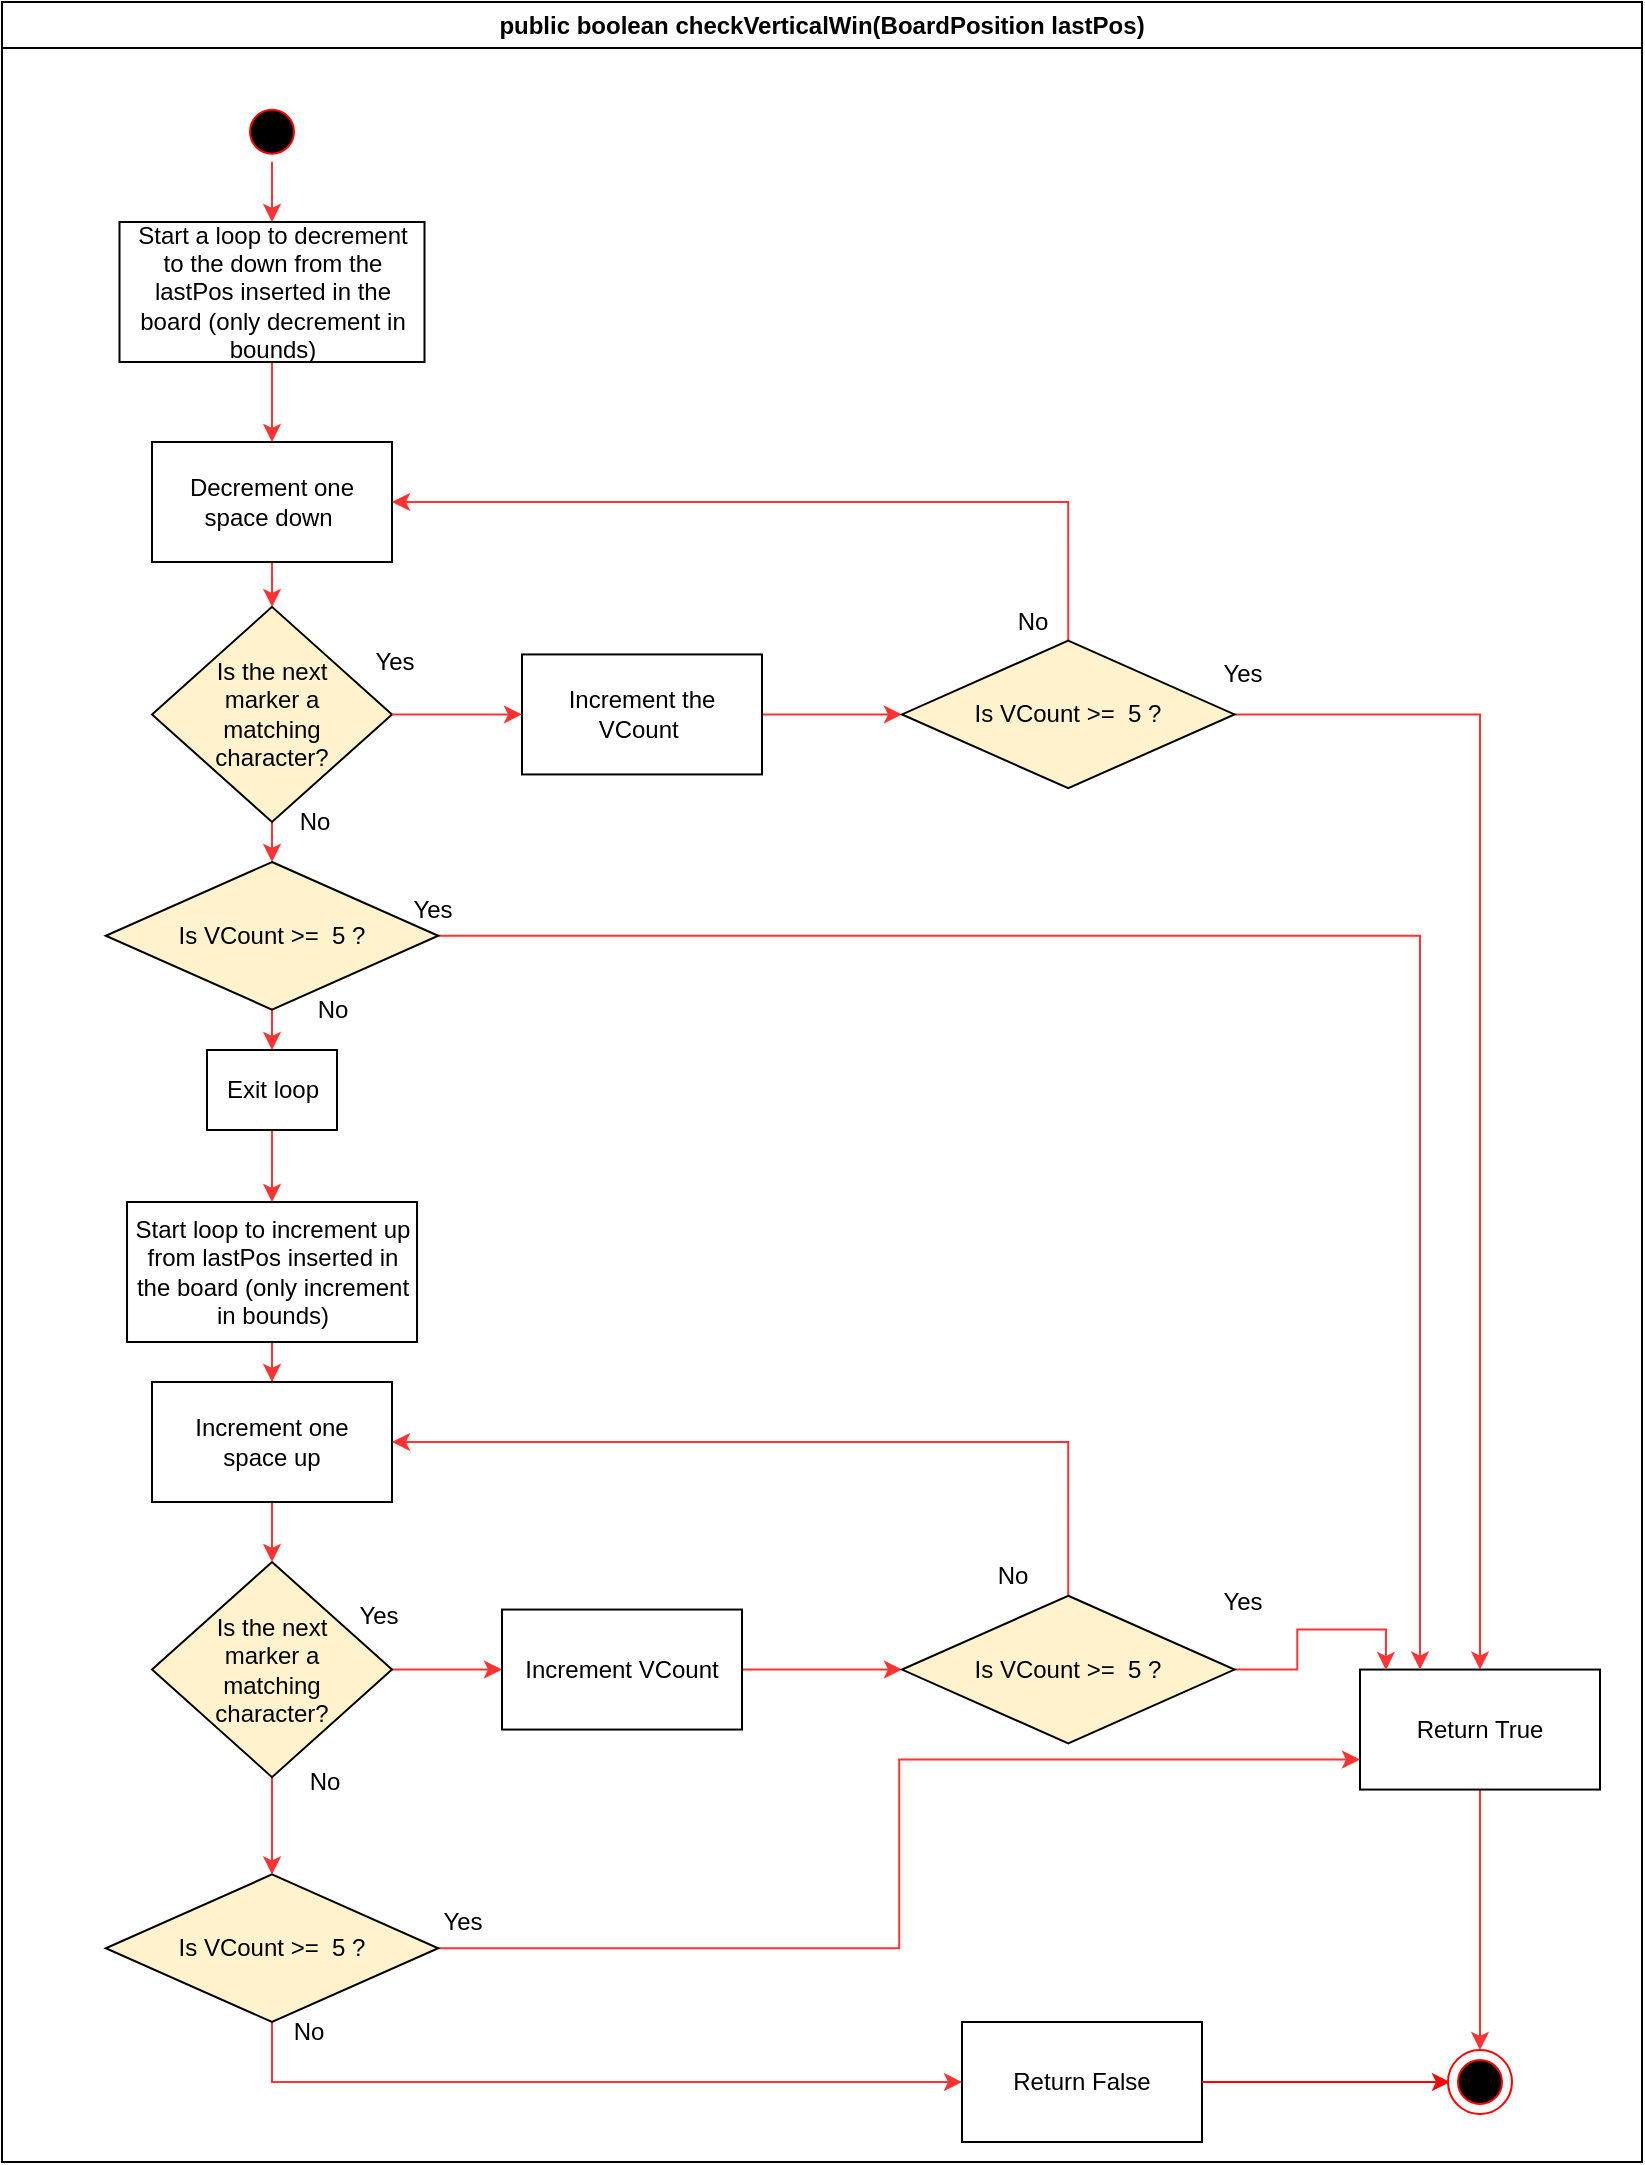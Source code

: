 <mxfile version="13.7.3" type="device"><diagram id="ozGw5vcYMr-OBrM5Ymbl" name="Page-1"><mxGraphModel dx="1422" dy="669" grid="1" gridSize="10" guides="1" tooltips="1" connect="1" arrows="1" fold="1" page="1" pageScale="1" pageWidth="850" pageHeight="1100" math="0" shadow="0"><root><mxCell id="0"/><mxCell id="1" parent="0"/><mxCell id="GPOv6tJC4-4-rFPzEVVX-1" value="public boolean checkVerticalWin(BoardPosition lastPos)" style="swimlane;whiteSpace=wrap" parent="1" vertex="1"><mxGeometry x="10" y="20" width="820" height="1080" as="geometry"><mxRectangle x="530" y="40" width="300" height="23" as="alternateBounds"/></mxGeometry></mxCell><mxCell id="GPOv6tJC4-4-rFPzEVVX-2" value="" style="group" parent="GPOv6tJC4-4-rFPzEVVX-1" vertex="1" connectable="0"><mxGeometry x="723" y="1024" width="32" height="32" as="geometry"/></mxCell><mxCell id="GPOv6tJC4-4-rFPzEVVX-3" value="" style="ellipse;whiteSpace=wrap;html=1;aspect=fixed;fillColor=#ffffff;strokeColor=#FF0000;" parent="GPOv6tJC4-4-rFPzEVVX-2" vertex="1"><mxGeometry width="32" height="32" as="geometry"/></mxCell><mxCell id="GPOv6tJC4-4-rFPzEVVX-4" style="edgeStyle=orthogonalEdgeStyle;rounded=0;orthogonalLoop=1;jettySize=auto;html=1;exitX=0.5;exitY=1;exitDx=0;exitDy=0;strokeColor=#FF3333;entryX=0.5;entryY=0;entryDx=0;entryDy=0;" parent="GPOv6tJC4-4-rFPzEVVX-1" source="GPOv6tJC4-4-rFPzEVVX-5" target="GPOv6tJC4-4-rFPzEVVX-15" edge="1"><mxGeometry relative="1" as="geometry"><mxPoint x="135" y="110" as="targetPoint"/></mxGeometry></mxCell><mxCell id="GPOv6tJC4-4-rFPzEVVX-5" value="" style="ellipse;shape=startState;fillColor=#000000;strokeColor=#ff0000;" parent="GPOv6tJC4-4-rFPzEVVX-1" vertex="1"><mxGeometry x="120" y="49.87" width="30" height="30" as="geometry"/></mxCell><mxCell id="GPOv6tJC4-4-rFPzEVVX-6" style="edgeStyle=orthogonalEdgeStyle;rounded=0;orthogonalLoop=1;jettySize=auto;html=1;exitX=0.5;exitY=1;exitDx=0;exitDy=0;strokeColor=#FF3333;fontColor=0;" parent="GPOv6tJC4-4-rFPzEVVX-1" source="GPOv6tJC4-4-rFPzEVVX-7" target="GPOv6tJC4-4-rFPzEVVX-50" edge="1"><mxGeometry relative="1" as="geometry"/></mxCell><mxCell id="GPOv6tJC4-4-rFPzEVVX-7" value="Is the next marker a matching character?" style="rhombus;whiteSpace=wrap;html=1;rounded=0;fillColor=#FFF2CC;spacingLeft=20;spacingRight=20;" parent="GPOv6tJC4-4-rFPzEVVX-1" vertex="1"><mxGeometry x="75" y="302.44" width="120" height="107.56" as="geometry"/></mxCell><mxCell id="GPOv6tJC4-4-rFPzEVVX-8" value="Return False" style="rounded=0;whiteSpace=wrap;html=1;" parent="GPOv6tJC4-4-rFPzEVVX-1" vertex="1"><mxGeometry x="480" y="1010" width="120" height="60" as="geometry"/></mxCell><mxCell id="GPOv6tJC4-4-rFPzEVVX-9" value="" style="edgeStyle=orthogonalEdgeStyle;rounded=0;orthogonalLoop=1;jettySize=auto;html=1;strokeColor=#FF0000;exitX=1;exitY=0.5;exitDx=0;exitDy=0;" parent="GPOv6tJC4-4-rFPzEVVX-1" source="GPOv6tJC4-4-rFPzEVVX-8" target="GPOv6tJC4-4-rFPzEVVX-30" edge="1"><mxGeometry relative="1" as="geometry"><mxPoint x="949.99" y="665.12" as="sourcePoint"/></mxGeometry></mxCell><mxCell id="GPOv6tJC4-4-rFPzEVVX-10" value="Yes" style="text;html=1;align=center;verticalAlign=middle;resizable=0;points=[];autosize=1;" parent="GPOv6tJC4-4-rFPzEVVX-1" vertex="1"><mxGeometry x="176.25" y="320" width="40" height="20" as="geometry"/></mxCell><mxCell id="GPOv6tJC4-4-rFPzEVVX-11" value="No" style="text;html=1;align=center;verticalAlign=middle;resizable=0;points=[];autosize=1;" parent="GPOv6tJC4-4-rFPzEVVX-1" vertex="1"><mxGeometry x="141.25" y="400" width="30" height="20" as="geometry"/></mxCell><mxCell id="GPOv6tJC4-4-rFPzEVVX-12" style="edgeStyle=orthogonalEdgeStyle;rounded=0;orthogonalLoop=1;jettySize=auto;html=1;exitX=0.5;exitY=1;exitDx=0;exitDy=0;entryX=0.5;entryY=0;entryDx=0;entryDy=0;strokeColor=#FF3333;fontColor=#FF0000;" parent="GPOv6tJC4-4-rFPzEVVX-1" source="GPOv6tJC4-4-rFPzEVVX-13" target="GPOv6tJC4-4-rFPzEVVX-7" edge="1"><mxGeometry relative="1" as="geometry"/></mxCell><mxCell id="GPOv6tJC4-4-rFPzEVVX-13" value="Decrement one space down&amp;nbsp;" style="rounded=0;whiteSpace=wrap;html=1;spacingLeft=5;spacingRight=5;" parent="GPOv6tJC4-4-rFPzEVVX-1" vertex="1"><mxGeometry x="75" y="220" width="120" height="60" as="geometry"/></mxCell><mxCell id="GPOv6tJC4-4-rFPzEVVX-14" style="edgeStyle=orthogonalEdgeStyle;rounded=0;orthogonalLoop=1;jettySize=auto;html=1;exitX=0.5;exitY=1;exitDx=0;exitDy=0;strokeColor=#FF3333;fontColor=#FF0000;entryX=0.5;entryY=0;entryDx=0;entryDy=0;" parent="GPOv6tJC4-4-rFPzEVVX-1" source="GPOv6tJC4-4-rFPzEVVX-15" target="GPOv6tJC4-4-rFPzEVVX-13" edge="1"><mxGeometry relative="1" as="geometry"><mxPoint x="135" y="210" as="targetPoint"/><mxPoint x="135" y="190" as="sourcePoint"/></mxGeometry></mxCell><mxCell id="GPOv6tJC4-4-rFPzEVVX-15" value="&lt;span style=&quot;color: rgb(0 , 0 , 0)&quot;&gt;Start a loop to decrement to the down from the lastPos inserted in the board (only decrement in bounds)&lt;/span&gt;" style="whiteSpace=wrap;html=1;fontColor=#FF0000;fillColor=#FFFFFF;spacingLeft=0;spacingRight=0;spacing=4;" parent="GPOv6tJC4-4-rFPzEVVX-1" vertex="1"><mxGeometry x="58.75" y="110" width="152.5" height="70" as="geometry"/></mxCell><mxCell id="GPOv6tJC4-4-rFPzEVVX-16" style="edgeStyle=orthogonalEdgeStyle;rounded=0;orthogonalLoop=1;jettySize=auto;html=1;exitX=1;exitY=0.5;exitDx=0;exitDy=0;entryX=0;entryY=0.5;entryDx=0;entryDy=0;strokeColor=#FF3333;fontColor=0;" parent="GPOv6tJC4-4-rFPzEVVX-1" source="GPOv6tJC4-4-rFPzEVVX-17" target="GPOv6tJC4-4-rFPzEVVX-29" edge="1"><mxGeometry relative="1" as="geometry"/></mxCell><mxCell id="GPOv6tJC4-4-rFPzEVVX-17" value="&lt;font color=&quot;#000000&quot;&gt;Increment the VCount&amp;nbsp;&lt;/font&gt;" style="whiteSpace=wrap;html=1;fillColor=#FFFFFF;fontColor=#FF0000;" parent="GPOv6tJC4-4-rFPzEVVX-1" vertex="1"><mxGeometry x="260" y="326.22" width="120" height="60" as="geometry"/></mxCell><mxCell id="GPOv6tJC4-4-rFPzEVVX-18" style="edgeStyle=orthogonalEdgeStyle;rounded=0;orthogonalLoop=1;jettySize=auto;html=1;exitX=1;exitY=0.5;exitDx=0;exitDy=0;strokeColor=#FF3333;fontColor=#FF0000;entryX=0;entryY=0.5;entryDx=0;entryDy=0;" parent="GPOv6tJC4-4-rFPzEVVX-1" source="GPOv6tJC4-4-rFPzEVVX-7" target="GPOv6tJC4-4-rFPzEVVX-17" edge="1"><mxGeometry relative="1" as="geometry"><mxPoint x="270" y="356" as="targetPoint"/></mxGeometry></mxCell><mxCell id="GPOv6tJC4-4-rFPzEVVX-19" style="edgeStyle=orthogonalEdgeStyle;rounded=0;orthogonalLoop=1;jettySize=auto;html=1;exitX=0.5;exitY=1;exitDx=0;exitDy=0;strokeColor=#FF3333;fontColor=0;" parent="GPOv6tJC4-4-rFPzEVVX-1" source="GPOv6tJC4-4-rFPzEVVX-20" target="GPOv6tJC4-4-rFPzEVVX-22" edge="1"><mxGeometry relative="1" as="geometry"/></mxCell><mxCell id="GPOv6tJC4-4-rFPzEVVX-20" value="Exit loop" style="rounded=0;whiteSpace=wrap;html=1;fillColor=#FFFFFF;fontColor=000000;" parent="GPOv6tJC4-4-rFPzEVVX-1" vertex="1"><mxGeometry x="102.5" y="524" width="65" height="40" as="geometry"/></mxCell><mxCell id="GPOv6tJC4-4-rFPzEVVX-21" style="edgeStyle=orthogonalEdgeStyle;rounded=0;orthogonalLoop=1;jettySize=auto;html=1;exitX=0.5;exitY=1;exitDx=0;exitDy=0;strokeColor=#FF3333;fontColor=0;" parent="GPOv6tJC4-4-rFPzEVVX-1" source="GPOv6tJC4-4-rFPzEVVX-22" target="GPOv6tJC4-4-rFPzEVVX-36" edge="1"><mxGeometry relative="1" as="geometry"/></mxCell><mxCell id="GPOv6tJC4-4-rFPzEVVX-22" value="Start loop to increment up from lastPos inserted in the board (only increment in bounds)" style="rounded=0;whiteSpace=wrap;html=1;fillColor=#FFFFFF;fontColor=0;" parent="GPOv6tJC4-4-rFPzEVVX-1" vertex="1"><mxGeometry x="62.51" y="600" width="145" height="70" as="geometry"/></mxCell><mxCell id="GPOv6tJC4-4-rFPzEVVX-23" style="edgeStyle=orthogonalEdgeStyle;rounded=0;orthogonalLoop=1;jettySize=auto;html=1;exitX=0.5;exitY=1;exitDx=0;exitDy=0;entryX=0.5;entryY=0;entryDx=0;entryDy=0;strokeColor=#FF3333;fontColor=0;" parent="GPOv6tJC4-4-rFPzEVVX-1" source="GPOv6tJC4-4-rFPzEVVX-24" target="GPOv6tJC4-4-rFPzEVVX-46" edge="1"><mxGeometry relative="1" as="geometry"><mxPoint x="135.005" y="906.22" as="targetPoint"/></mxGeometry></mxCell><mxCell id="qo_VewX9AOeLyAoO89WF-1" style="edgeStyle=orthogonalEdgeStyle;rounded=0;orthogonalLoop=1;jettySize=auto;html=1;exitX=1;exitY=0.5;exitDx=0;exitDy=0;strokeColor=#FF3333;" edge="1" parent="GPOv6tJC4-4-rFPzEVVX-1" source="GPOv6tJC4-4-rFPzEVVX-24" target="GPOv6tJC4-4-rFPzEVVX-38"><mxGeometry relative="1" as="geometry"/></mxCell><mxCell id="GPOv6tJC4-4-rFPzEVVX-24" value="Is the next marker a matching character?" style="rhombus;whiteSpace=wrap;html=1;rounded=0;fillColor=#FFF2CC;spacingLeft=20;spacingRight=20;" parent="GPOv6tJC4-4-rFPzEVVX-1" vertex="1"><mxGeometry x="75" y="780" width="120" height="107.56" as="geometry"/></mxCell><mxCell id="GPOv6tJC4-4-rFPzEVVX-25" value="Yes" style="text;html=1;align=center;verticalAlign=middle;resizable=0;points=[];autosize=1;" parent="GPOv6tJC4-4-rFPzEVVX-1" vertex="1"><mxGeometry x="600" y="790" width="40" height="20" as="geometry"/></mxCell><mxCell id="GPOv6tJC4-4-rFPzEVVX-26" value="No" style="text;html=1;align=center;verticalAlign=middle;resizable=0;points=[];autosize=1;" parent="GPOv6tJC4-4-rFPzEVVX-1" vertex="1"><mxGeometry x="489.99" y="776.89" width="30" height="20" as="geometry"/></mxCell><mxCell id="GPOv6tJC4-4-rFPzEVVX-27" style="edgeStyle=orthogonalEdgeStyle;rounded=0;orthogonalLoop=1;jettySize=auto;html=1;exitX=0.5;exitY=0;exitDx=0;exitDy=0;entryX=1;entryY=0.5;entryDx=0;entryDy=0;strokeColor=#FF3333;fontColor=0;" parent="GPOv6tJC4-4-rFPzEVVX-1" source="GPOv6tJC4-4-rFPzEVVX-29" target="GPOv6tJC4-4-rFPzEVVX-13" edge="1"><mxGeometry relative="1" as="geometry"/></mxCell><mxCell id="GPOv6tJC4-4-rFPzEVVX-28" style="edgeStyle=orthogonalEdgeStyle;rounded=0;orthogonalLoop=1;jettySize=auto;html=1;exitX=1;exitY=0.5;exitDx=0;exitDy=0;entryX=0.5;entryY=0;entryDx=0;entryDy=0;strokeColor=#FF3333;fontColor=0;" parent="GPOv6tJC4-4-rFPzEVVX-1" source="GPOv6tJC4-4-rFPzEVVX-29" target="GPOv6tJC4-4-rFPzEVVX-34" edge="1"><mxGeometry relative="1" as="geometry"/></mxCell><mxCell id="GPOv6tJC4-4-rFPzEVVX-29" value="Is VCount &amp;gt;=&amp;nbsp; 5 ?" style="rhombus;whiteSpace=wrap;html=1;rounded=0;fillColor=#FFF2CC;spacingLeft=20;spacingRight=20;" parent="GPOv6tJC4-4-rFPzEVVX-1" vertex="1"><mxGeometry x="450" y="319.33" width="166.25" height="73.78" as="geometry"/></mxCell><mxCell id="GPOv6tJC4-4-rFPzEVVX-30" value="" style="ellipse;shape=startState;fillColor=#000000;strokeColor=#ff0000;" parent="GPOv6tJC4-4-rFPzEVVX-1" vertex="1"><mxGeometry x="724" y="1025" width="30" height="30" as="geometry"/></mxCell><mxCell id="GPOv6tJC4-4-rFPzEVVX-31" value="Yes" style="text;html=1;align=center;verticalAlign=middle;resizable=0;points=[];autosize=1;" parent="GPOv6tJC4-4-rFPzEVVX-1" vertex="1"><mxGeometry x="600" y="326.22" width="40" height="20" as="geometry"/></mxCell><mxCell id="GPOv6tJC4-4-rFPzEVVX-32" value="No" style="text;html=1;align=center;verticalAlign=middle;resizable=0;points=[];autosize=1;fontColor=0;" parent="GPOv6tJC4-4-rFPzEVVX-1" vertex="1"><mxGeometry x="499.99" y="300" width="30" height="20" as="geometry"/></mxCell><mxCell id="GPOv6tJC4-4-rFPzEVVX-33" style="edgeStyle=orthogonalEdgeStyle;rounded=0;orthogonalLoop=1;jettySize=auto;html=1;exitX=0.5;exitY=1;exitDx=0;exitDy=0;entryX=0.5;entryY=0;entryDx=0;entryDy=0;strokeColor=#FF3333;fontColor=0;" parent="GPOv6tJC4-4-rFPzEVVX-1" source="GPOv6tJC4-4-rFPzEVVX-34" target="GPOv6tJC4-4-rFPzEVVX-3" edge="1"><mxGeometry relative="1" as="geometry"/></mxCell><mxCell id="GPOv6tJC4-4-rFPzEVVX-34" value="Return True" style="whiteSpace=wrap;html=1;rounded=0;fillColor=#FFFFFF;fontColor=0;" parent="GPOv6tJC4-4-rFPzEVVX-1" vertex="1"><mxGeometry x="679" y="833.78" width="120" height="60" as="geometry"/></mxCell><mxCell id="GPOv6tJC4-4-rFPzEVVX-35" style="edgeStyle=orthogonalEdgeStyle;rounded=0;orthogonalLoop=1;jettySize=auto;html=1;exitX=0.5;exitY=1;exitDx=0;exitDy=0;entryX=0.5;entryY=0;entryDx=0;entryDy=0;strokeColor=#FF3333;fontColor=0;" parent="GPOv6tJC4-4-rFPzEVVX-1" source="GPOv6tJC4-4-rFPzEVVX-36" target="GPOv6tJC4-4-rFPzEVVX-24" edge="1"><mxGeometry relative="1" as="geometry"/></mxCell><mxCell id="GPOv6tJC4-4-rFPzEVVX-36" value="Increment one space up" style="rounded=0;whiteSpace=wrap;html=1;spacingLeft=5;spacingRight=5;" parent="GPOv6tJC4-4-rFPzEVVX-1" vertex="1"><mxGeometry x="75" y="690" width="120" height="60" as="geometry"/></mxCell><mxCell id="GPOv6tJC4-4-rFPzEVVX-37" style="edgeStyle=orthogonalEdgeStyle;rounded=0;orthogonalLoop=1;jettySize=auto;html=1;exitX=1;exitY=0.5;exitDx=0;exitDy=0;entryX=0;entryY=0.5;entryDx=0;entryDy=0;strokeColor=#FF3333;fontColor=0;" parent="GPOv6tJC4-4-rFPzEVVX-1" source="GPOv6tJC4-4-rFPzEVVX-38" target="GPOv6tJC4-4-rFPzEVVX-41" edge="1"><mxGeometry relative="1" as="geometry"/></mxCell><mxCell id="GPOv6tJC4-4-rFPzEVVX-38" value="Increment VCount" style="whiteSpace=wrap;html=1;rounded=0;fillColor=#FFFFFF;fontColor=0;" parent="GPOv6tJC4-4-rFPzEVVX-1" vertex="1"><mxGeometry x="250" y="803.78" width="120" height="60" as="geometry"/></mxCell><mxCell id="GPOv6tJC4-4-rFPzEVVX-39" style="edgeStyle=orthogonalEdgeStyle;rounded=0;orthogonalLoop=1;jettySize=auto;html=1;exitX=0.5;exitY=0;exitDx=0;exitDy=0;entryX=1;entryY=0.5;entryDx=0;entryDy=0;strokeColor=#FF3333;fontColor=0;" parent="GPOv6tJC4-4-rFPzEVVX-1" source="GPOv6tJC4-4-rFPzEVVX-41" target="GPOv6tJC4-4-rFPzEVVX-36" edge="1"><mxGeometry relative="1" as="geometry"/></mxCell><mxCell id="GPOv6tJC4-4-rFPzEVVX-40" style="edgeStyle=orthogonalEdgeStyle;rounded=0;orthogonalLoop=1;jettySize=auto;html=1;exitX=1;exitY=0.5;exitDx=0;exitDy=0;entryX=0.108;entryY=0.004;entryDx=0;entryDy=0;entryPerimeter=0;strokeColor=#FF3333;fontColor=0;" parent="GPOv6tJC4-4-rFPzEVVX-1" source="GPOv6tJC4-4-rFPzEVVX-41" target="GPOv6tJC4-4-rFPzEVVX-34" edge="1"><mxGeometry relative="1" as="geometry"/></mxCell><mxCell id="GPOv6tJC4-4-rFPzEVVX-41" value="Is VCount &amp;gt;=&amp;nbsp; 5 ?" style="rhombus;whiteSpace=wrap;html=1;rounded=0;fillColor=#FFF2CC;spacingLeft=20;spacingRight=20;" parent="GPOv6tJC4-4-rFPzEVVX-1" vertex="1"><mxGeometry x="450" y="796.89" width="166.25" height="73.78" as="geometry"/></mxCell><mxCell id="GPOv6tJC4-4-rFPzEVVX-42" value="Yes" style="text;html=1;align=center;verticalAlign=middle;resizable=0;points=[];autosize=1;" parent="GPOv6tJC4-4-rFPzEVVX-1" vertex="1"><mxGeometry x="167.5" y="796.89" width="40" height="20" as="geometry"/></mxCell><mxCell id="GPOv6tJC4-4-rFPzEVVX-43" value="No" style="text;html=1;align=center;verticalAlign=middle;resizable=0;points=[];autosize=1;" parent="GPOv6tJC4-4-rFPzEVVX-1" vertex="1"><mxGeometry x="146.25" y="880" width="30" height="20" as="geometry"/></mxCell><mxCell id="GPOv6tJC4-4-rFPzEVVX-44" style="edgeStyle=orthogonalEdgeStyle;rounded=0;orthogonalLoop=1;jettySize=auto;html=1;exitX=0.5;exitY=1;exitDx=0;exitDy=0;entryX=0;entryY=0.5;entryDx=0;entryDy=0;strokeColor=#FF3333;fontColor=0;" parent="GPOv6tJC4-4-rFPzEVVX-1" source="GPOv6tJC4-4-rFPzEVVX-46" target="GPOv6tJC4-4-rFPzEVVX-8" edge="1"><mxGeometry relative="1" as="geometry"/></mxCell><mxCell id="GPOv6tJC4-4-rFPzEVVX-45" style="edgeStyle=orthogonalEdgeStyle;rounded=0;orthogonalLoop=1;jettySize=auto;html=1;exitX=1;exitY=0.5;exitDx=0;exitDy=0;entryX=0;entryY=0.75;entryDx=0;entryDy=0;strokeColor=#FF3333;fontColor=0;" parent="GPOv6tJC4-4-rFPzEVVX-1" source="GPOv6tJC4-4-rFPzEVVX-46" target="GPOv6tJC4-4-rFPzEVVX-34" edge="1"><mxGeometry relative="1" as="geometry"/></mxCell><mxCell id="GPOv6tJC4-4-rFPzEVVX-46" value="Is VCount &amp;gt;=&amp;nbsp; 5 ?" style="rhombus;whiteSpace=wrap;html=1;rounded=0;fillColor=#FFF2CC;spacingLeft=20;spacingRight=20;" parent="GPOv6tJC4-4-rFPzEVVX-1" vertex="1"><mxGeometry x="51.88" y="936.22" width="166.25" height="73.78" as="geometry"/></mxCell><mxCell id="GPOv6tJC4-4-rFPzEVVX-47" value="Yes" style="text;html=1;align=center;verticalAlign=middle;resizable=0;points=[];autosize=1;" parent="GPOv6tJC4-4-rFPzEVVX-1" vertex="1"><mxGeometry x="210" y="950" width="40" height="20" as="geometry"/></mxCell><mxCell id="GPOv6tJC4-4-rFPzEVVX-48" style="edgeStyle=orthogonalEdgeStyle;rounded=0;orthogonalLoop=1;jettySize=auto;html=1;exitX=0.5;exitY=1;exitDx=0;exitDy=0;entryX=0.5;entryY=0;entryDx=0;entryDy=0;strokeColor=#FF3333;fontColor=0;" parent="GPOv6tJC4-4-rFPzEVVX-1" source="GPOv6tJC4-4-rFPzEVVX-50" target="GPOv6tJC4-4-rFPzEVVX-20" edge="1"><mxGeometry relative="1" as="geometry"/></mxCell><mxCell id="GPOv6tJC4-4-rFPzEVVX-49" style="edgeStyle=orthogonalEdgeStyle;rounded=0;orthogonalLoop=1;jettySize=auto;html=1;exitX=1;exitY=0.5;exitDx=0;exitDy=0;entryX=0.25;entryY=0;entryDx=0;entryDy=0;strokeColor=#FF3333;fontColor=0;" parent="GPOv6tJC4-4-rFPzEVVX-1" source="GPOv6tJC4-4-rFPzEVVX-50" target="GPOv6tJC4-4-rFPzEVVX-34" edge="1"><mxGeometry relative="1" as="geometry"/></mxCell><mxCell id="GPOv6tJC4-4-rFPzEVVX-50" value="Is VCount &amp;gt;=&amp;nbsp; 5 ?" style="rhombus;whiteSpace=wrap;html=1;rounded=0;fillColor=#FFF2CC;spacingLeft=20;spacingRight=20;" parent="GPOv6tJC4-4-rFPzEVVX-1" vertex="1"><mxGeometry x="51.88" y="430" width="166.25" height="73.78" as="geometry"/></mxCell><mxCell id="GPOv6tJC4-4-rFPzEVVX-51" value="Yes" style="text;html=1;align=center;verticalAlign=middle;resizable=0;points=[];autosize=1;" parent="GPOv6tJC4-4-rFPzEVVX-1" vertex="1"><mxGeometry x="195" y="444" width="40" height="20" as="geometry"/></mxCell><mxCell id="GPOv6tJC4-4-rFPzEVVX-52" value="No" style="text;html=1;align=center;verticalAlign=middle;resizable=0;points=[];autosize=1;" parent="GPOv6tJC4-4-rFPzEVVX-1" vertex="1"><mxGeometry x="150" y="494" width="30" height="20" as="geometry"/></mxCell><mxCell id="GPOv6tJC4-4-rFPzEVVX-53" value="No" style="text;html=1;align=center;verticalAlign=middle;resizable=0;points=[];autosize=1;" parent="GPOv6tJC4-4-rFPzEVVX-1" vertex="1"><mxGeometry x="137.5" y="1005" width="30" height="20" as="geometry"/></mxCell></root></mxGraphModel></diagram></mxfile>